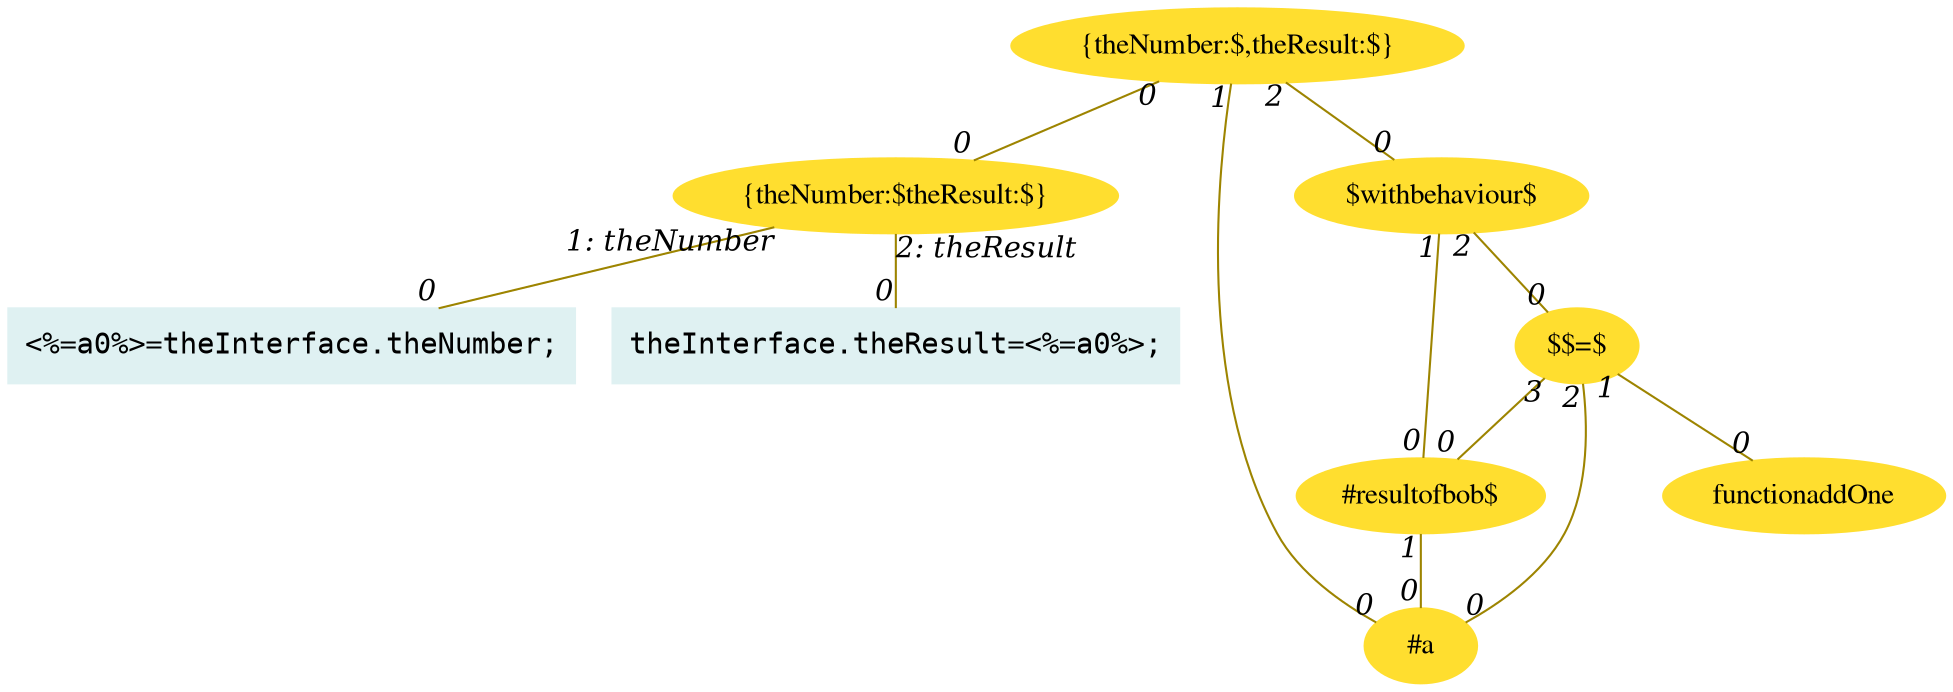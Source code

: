 digraph g{node_1599 [shape="box", style="filled", color="#dff1f2", fontname="Courier", label="<%=a0%>=theInterface.theNumber;
" ]
node_1601 [shape="box", style="filled", color="#dff1f2", fontname="Courier", label="theInterface.theResult=<%=a0%>;
" ]
node_1603 [shape="ellipse", style="filled", color="#ffde2f", fontname="Times", label="{theNumber:$theResult:$}" ]
node_1608 [shape="ellipse", style="filled", color="#ffde2f", fontname="Times", label="#a" ]
node_1612 [shape="ellipse", style="filled", color="#ffde2f", fontname="Times", label="#resultofbob$" ]
node_1616 [shape="ellipse", style="filled", color="#ffde2f", fontname="Times", label="functionaddOne" ]
node_1618 [shape="ellipse", style="filled", color="#ffde2f", fontname="Times", label="$$=$" ]
node_1623 [shape="ellipse", style="filled", color="#ffde2f", fontname="Times", label="$withbehaviour$" ]
node_1627 [shape="ellipse", style="filled", color="#ffde2f", fontname="Times", label="{theNumber:$,theResult:$}" ]
node_1603 -> node_1599 [dir=none, arrowHead=none, fontname="Times-Italic", arrowsize=1, color="#9d8400", label="",  headlabel="0", taillabel="1: theNumber" ]
node_1603 -> node_1601 [dir=none, arrowHead=none, fontname="Times-Italic", arrowsize=1, color="#9d8400", label="",  headlabel="0", taillabel="2: theResult" ]
node_1612 -> node_1608 [dir=none, arrowHead=none, fontname="Times-Italic", arrowsize=1, color="#9d8400", label="",  headlabel="0", taillabel="1" ]
node_1618 -> node_1608 [dir=none, arrowHead=none, fontname="Times-Italic", arrowsize=1, color="#9d8400", label="",  headlabel="0", taillabel="2" ]
node_1618 -> node_1612 [dir=none, arrowHead=none, fontname="Times-Italic", arrowsize=1, color="#9d8400", label="",  headlabel="0", taillabel="3" ]
node_1618 -> node_1616 [dir=none, arrowHead=none, fontname="Times-Italic", arrowsize=1, color="#9d8400", label="",  headlabel="0", taillabel="1" ]
node_1623 -> node_1612 [dir=none, arrowHead=none, fontname="Times-Italic", arrowsize=1, color="#9d8400", label="",  headlabel="0", taillabel="1" ]
node_1623 -> node_1618 [dir=none, arrowHead=none, fontname="Times-Italic", arrowsize=1, color="#9d8400", label="",  headlabel="0", taillabel="2" ]
node_1627 -> node_1608 [dir=none, arrowHead=none, fontname="Times-Italic", arrowsize=1, color="#9d8400", label="",  headlabel="0", taillabel="1" ]
node_1627 -> node_1623 [dir=none, arrowHead=none, fontname="Times-Italic", arrowsize=1, color="#9d8400", label="",  headlabel="0", taillabel="2" ]
node_1627 -> node_1603 [dir=none, arrowHead=none, fontname="Times-Italic", arrowsize=1, color="#9d8400", label="",  headlabel="0", taillabel="0" ]
}